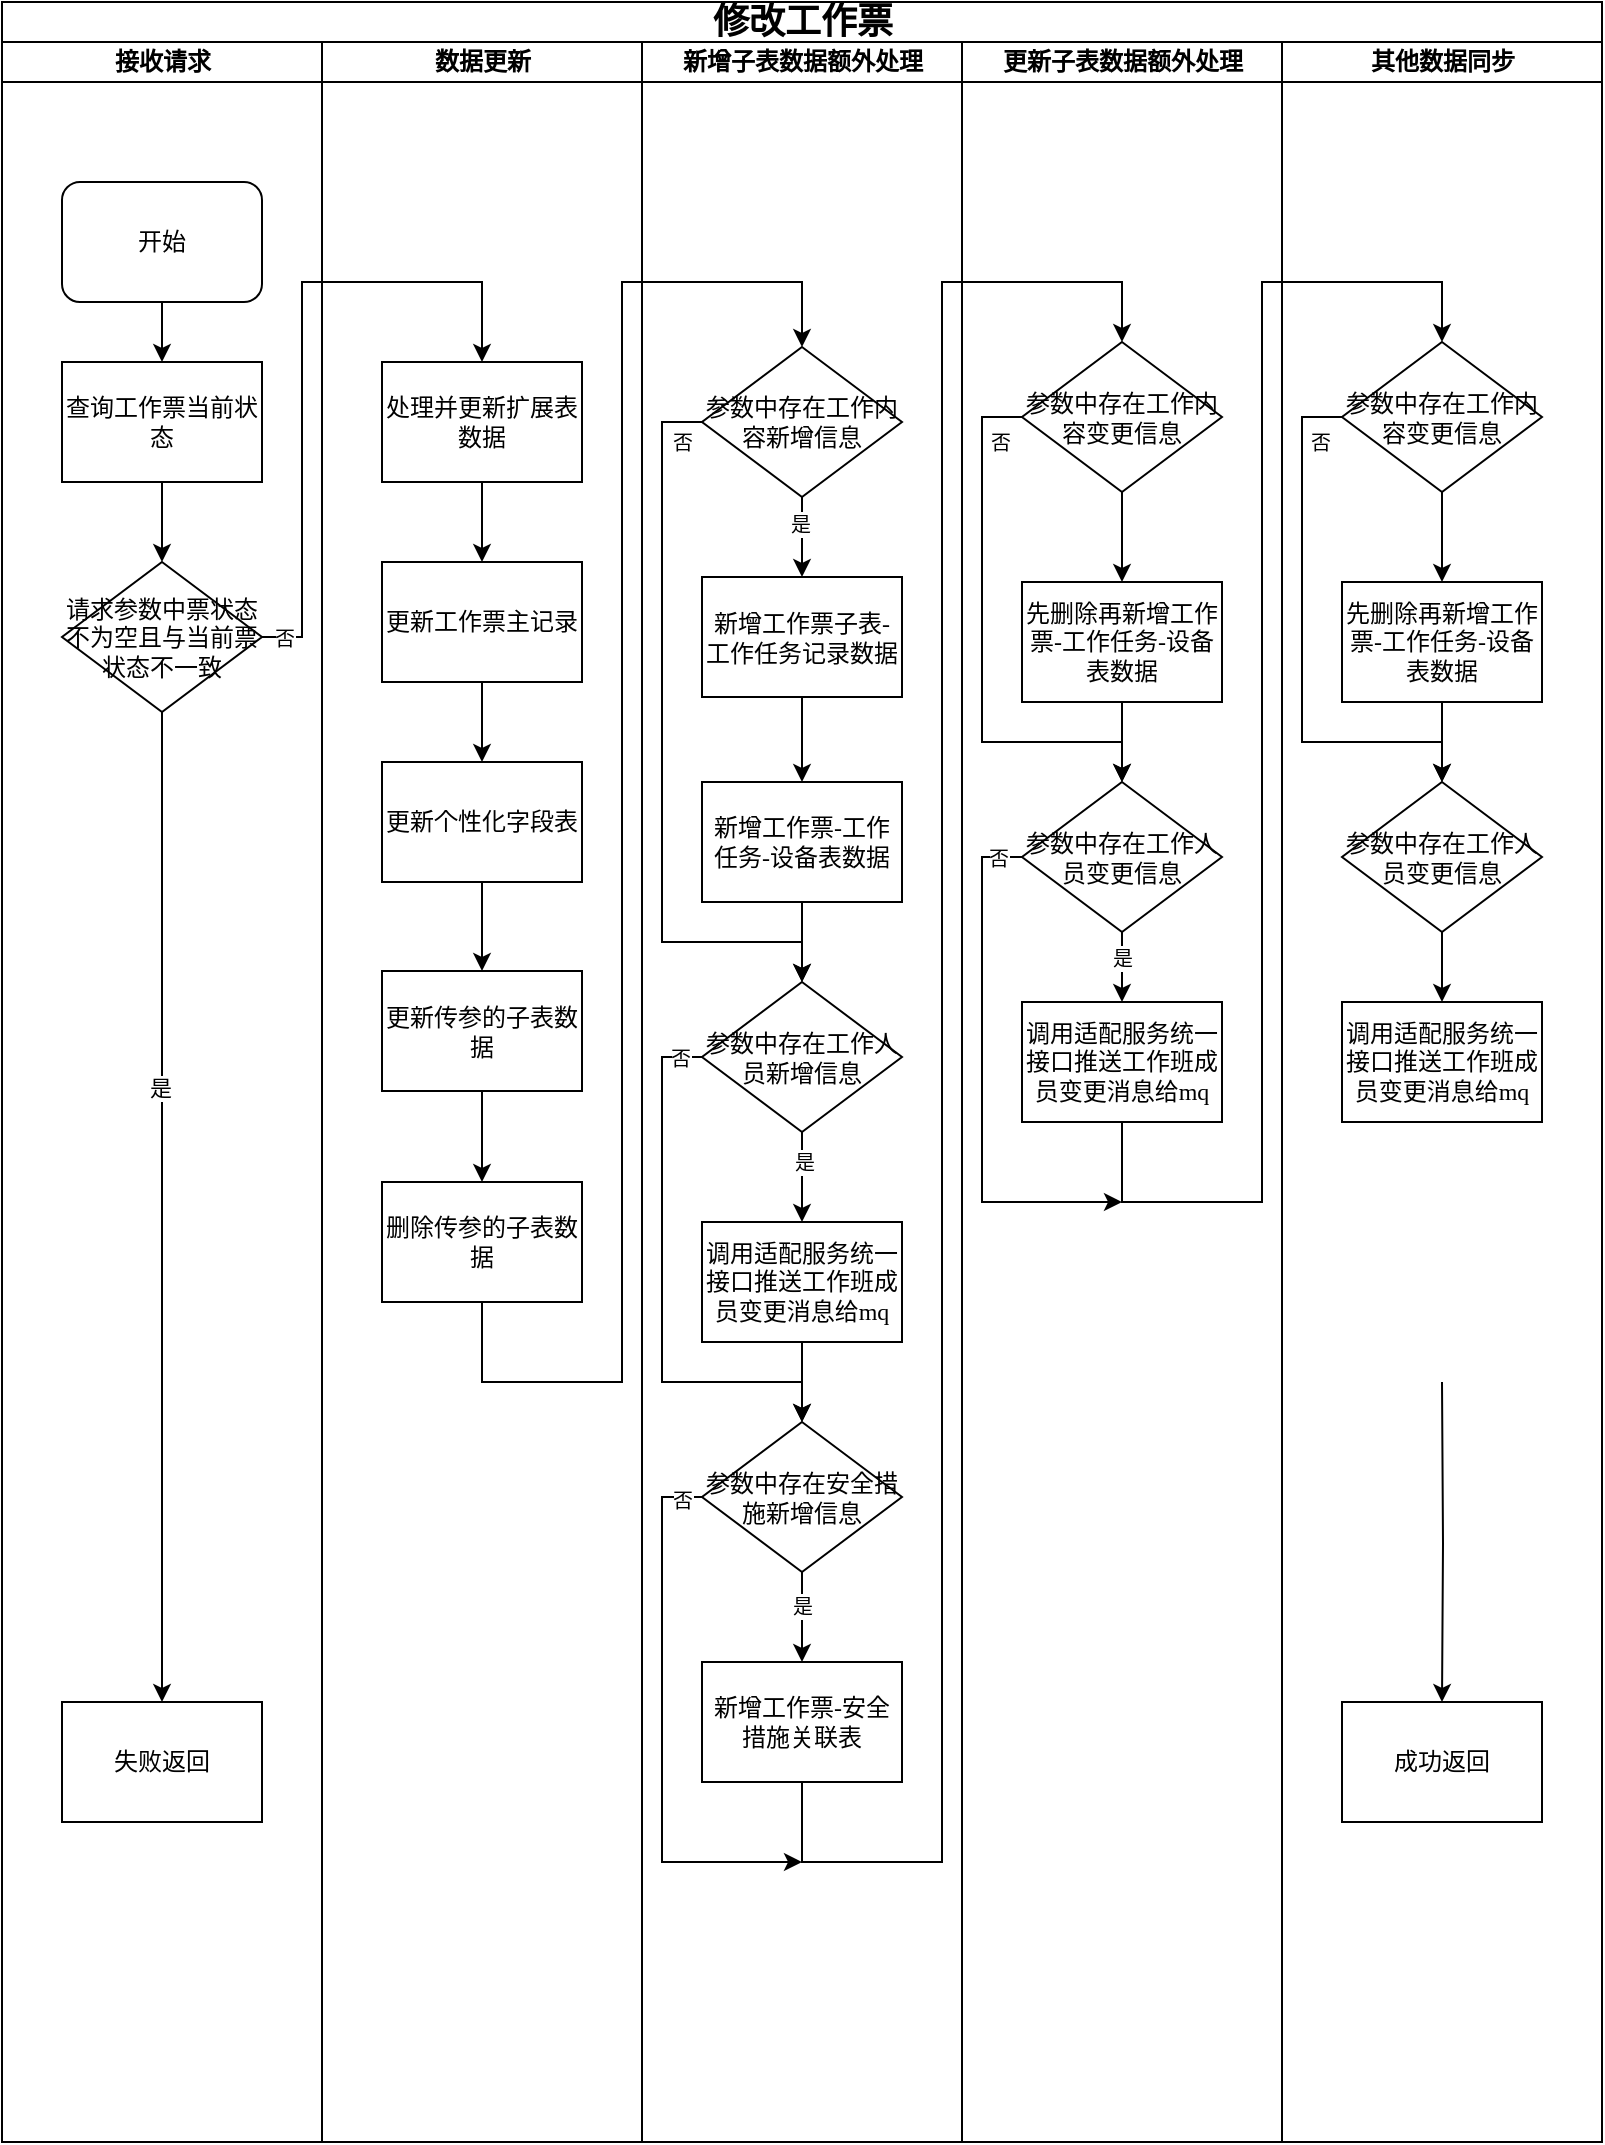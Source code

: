 <mxfile version="26.2.12">
  <diagram name="第 1 页" id="knIPtZ0YHgmLipvf_T2b">
    <mxGraphModel dx="1044" dy="562" grid="1" gridSize="10" guides="1" tooltips="1" connect="1" arrows="1" fold="1" page="1" pageScale="1" pageWidth="827" pageHeight="1169" math="0" shadow="0">
      <root>
        <mxCell id="0" />
        <mxCell id="1" parent="0" />
        <mxCell id="E2VgF8O7wM1RU6FWd8jb-1" value="&lt;font style=&quot;font-size: 18px;&quot;&gt;修改工作票&lt;/font&gt;" style="swimlane;html=1;childLayout=stackLayout;startSize=20;rounded=0;shadow=0;labelBackgroundColor=none;strokeWidth=1;fontFamily=Verdana;fontSize=8;align=center;" vertex="1" parent="1">
          <mxGeometry x="70" y="40" width="800" height="1070" as="geometry" />
        </mxCell>
        <mxCell id="E2VgF8O7wM1RU6FWd8jb-2" value="接收请求" style="swimlane;html=1;startSize=20;" vertex="1" parent="E2VgF8O7wM1RU6FWd8jb-1">
          <mxGeometry y="20" width="160" height="1050" as="geometry">
            <mxRectangle y="20" width="40" height="730" as="alternateBounds" />
          </mxGeometry>
        </mxCell>
        <mxCell id="E2VgF8O7wM1RU6FWd8jb-3" style="edgeStyle=orthogonalEdgeStyle;rounded=0;orthogonalLoop=1;jettySize=auto;html=1;exitX=0.5;exitY=1;exitDx=0;exitDy=0;entryX=0.5;entryY=0;entryDx=0;entryDy=0;" edge="1" parent="E2VgF8O7wM1RU6FWd8jb-2" source="E2VgF8O7wM1RU6FWd8jb-4" target="E2VgF8O7wM1RU6FWd8jb-9">
          <mxGeometry relative="1" as="geometry">
            <mxPoint x="70" y="167.5" as="targetPoint" />
          </mxGeometry>
        </mxCell>
        <mxCell id="E2VgF8O7wM1RU6FWd8jb-4" value="&lt;font style=&quot;font-size: 12px;&quot;&gt;开始&lt;/font&gt;" style="rounded=1;whiteSpace=wrap;html=1;shadow=0;labelBackgroundColor=none;strokeWidth=1;fontFamily=Verdana;fontSize=8;align=center;" vertex="1" parent="E2VgF8O7wM1RU6FWd8jb-2">
          <mxGeometry x="30" y="70" width="100" height="60" as="geometry" />
        </mxCell>
        <mxCell id="E2VgF8O7wM1RU6FWd8jb-5" style="edgeStyle=orthogonalEdgeStyle;rounded=0;orthogonalLoop=1;jettySize=auto;html=1;entryX=0.5;entryY=0;entryDx=0;entryDy=0;exitX=0.5;exitY=1;exitDx=0;exitDy=0;" edge="1" parent="E2VgF8O7wM1RU6FWd8jb-2" source="E2VgF8O7wM1RU6FWd8jb-10" target="E2VgF8O7wM1RU6FWd8jb-7">
          <mxGeometry relative="1" as="geometry">
            <mxPoint x="70" y="980" as="targetPoint" />
            <mxPoint x="70" y="440" as="sourcePoint" />
            <Array as="points">
              <mxPoint x="80" y="660" />
              <mxPoint x="80" y="660" />
            </Array>
          </mxGeometry>
        </mxCell>
        <mxCell id="E2VgF8O7wM1RU6FWd8jb-6" value="是" style="edgeLabel;html=1;align=center;verticalAlign=middle;resizable=0;points=[];" vertex="1" connectable="0" parent="E2VgF8O7wM1RU6FWd8jb-5">
          <mxGeometry x="-0.24" y="-1" relative="1" as="geometry">
            <mxPoint as="offset" />
          </mxGeometry>
        </mxCell>
        <mxCell id="E2VgF8O7wM1RU6FWd8jb-7" value="&lt;span style=&quot;font-size: 12px;&quot;&gt;失败返回&lt;/span&gt;" style="whiteSpace=wrap;html=1;fontSize=8;fontFamily=Verdana;rounded=0;shadow=0;labelBackgroundColor=none;strokeWidth=1;" vertex="1" parent="E2VgF8O7wM1RU6FWd8jb-2">
          <mxGeometry x="30" y="830" width="100" height="60" as="geometry" />
        </mxCell>
        <mxCell id="E2VgF8O7wM1RU6FWd8jb-8" style="edgeStyle=orthogonalEdgeStyle;rounded=0;orthogonalLoop=1;jettySize=auto;html=1;exitX=0.5;exitY=1;exitDx=0;exitDy=0;entryX=0.5;entryY=0;entryDx=0;entryDy=0;" edge="1" parent="E2VgF8O7wM1RU6FWd8jb-2" source="E2VgF8O7wM1RU6FWd8jb-9" target="E2VgF8O7wM1RU6FWd8jb-10">
          <mxGeometry relative="1" as="geometry">
            <mxPoint x="70" y="260" as="targetPoint" />
          </mxGeometry>
        </mxCell>
        <mxCell id="E2VgF8O7wM1RU6FWd8jb-9" value="&lt;span style=&quot;font-size: 12px;&quot;&gt;查询工作票当前状态&lt;/span&gt;" style="whiteSpace=wrap;html=1;fontSize=8;fontFamily=Verdana;rounded=0;shadow=0;labelBackgroundColor=none;strokeWidth=1;" vertex="1" parent="E2VgF8O7wM1RU6FWd8jb-2">
          <mxGeometry x="30" y="160" width="100" height="60" as="geometry" />
        </mxCell>
        <mxCell id="E2VgF8O7wM1RU6FWd8jb-10" value="&lt;span style=&quot;font-size: 12px;&quot;&gt;请求参数中票状态&lt;/span&gt;&lt;div&gt;&lt;span style=&quot;font-size: 12px;&quot;&gt;不为空且与当前票状态不一致&lt;/span&gt;&lt;/div&gt;" style="rhombus;whiteSpace=wrap;html=1;rounded=0;shadow=0;labelBackgroundColor=none;strokeWidth=1;fontFamily=Verdana;fontSize=8;align=center;" vertex="1" parent="E2VgF8O7wM1RU6FWd8jb-2">
          <mxGeometry x="30" y="260" width="100" height="75" as="geometry" />
        </mxCell>
        <mxCell id="E2VgF8O7wM1RU6FWd8jb-11" value="数据更新" style="swimlane;html=1;startSize=20;" vertex="1" parent="E2VgF8O7wM1RU6FWd8jb-1">
          <mxGeometry x="160" y="20" width="160" height="1050" as="geometry" />
        </mxCell>
        <mxCell id="E2VgF8O7wM1RU6FWd8jb-53" style="edgeStyle=orthogonalEdgeStyle;rounded=0;orthogonalLoop=1;jettySize=auto;html=1;exitX=0.5;exitY=1;exitDx=0;exitDy=0;" edge="1" parent="E2VgF8O7wM1RU6FWd8jb-11" source="E2VgF8O7wM1RU6FWd8jb-49" target="E2VgF8O7wM1RU6FWd8jb-52">
          <mxGeometry relative="1" as="geometry" />
        </mxCell>
        <mxCell id="E2VgF8O7wM1RU6FWd8jb-49" value="&lt;span style=&quot;font-size: 12px;&quot;&gt;处理并更新扩展表数据&lt;/span&gt;" style="whiteSpace=wrap;html=1;fontSize=8;fontFamily=Verdana;rounded=0;shadow=0;labelBackgroundColor=none;strokeWidth=1;" vertex="1" parent="E2VgF8O7wM1RU6FWd8jb-11">
          <mxGeometry x="30" y="160" width="100" height="60" as="geometry" />
        </mxCell>
        <mxCell id="E2VgF8O7wM1RU6FWd8jb-55" style="edgeStyle=orthogonalEdgeStyle;rounded=0;orthogonalLoop=1;jettySize=auto;html=1;exitX=0.5;exitY=1;exitDx=0;exitDy=0;entryX=0.5;entryY=0;entryDx=0;entryDy=0;" edge="1" parent="E2VgF8O7wM1RU6FWd8jb-11" source="E2VgF8O7wM1RU6FWd8jb-52" target="E2VgF8O7wM1RU6FWd8jb-54">
          <mxGeometry relative="1" as="geometry" />
        </mxCell>
        <mxCell id="E2VgF8O7wM1RU6FWd8jb-52" value="&lt;span style=&quot;font-size: 12px;&quot;&gt;更新工作票主记录&lt;/span&gt;" style="whiteSpace=wrap;html=1;fontSize=8;fontFamily=Verdana;rounded=0;shadow=0;labelBackgroundColor=none;strokeWidth=1;" vertex="1" parent="E2VgF8O7wM1RU6FWd8jb-11">
          <mxGeometry x="30" y="260" width="100" height="60" as="geometry" />
        </mxCell>
        <mxCell id="E2VgF8O7wM1RU6FWd8jb-57" style="edgeStyle=orthogonalEdgeStyle;rounded=0;orthogonalLoop=1;jettySize=auto;html=1;exitX=0.5;exitY=1;exitDx=0;exitDy=0;" edge="1" parent="E2VgF8O7wM1RU6FWd8jb-11" source="E2VgF8O7wM1RU6FWd8jb-54" target="E2VgF8O7wM1RU6FWd8jb-56">
          <mxGeometry relative="1" as="geometry" />
        </mxCell>
        <mxCell id="E2VgF8O7wM1RU6FWd8jb-54" value="&lt;span style=&quot;font-size: 12px;&quot;&gt;更新个性化字段表&lt;/span&gt;" style="whiteSpace=wrap;html=1;fontSize=8;fontFamily=Verdana;rounded=0;shadow=0;labelBackgroundColor=none;strokeWidth=1;" vertex="1" parent="E2VgF8O7wM1RU6FWd8jb-11">
          <mxGeometry x="30" y="360" width="100" height="60" as="geometry" />
        </mxCell>
        <mxCell id="E2VgF8O7wM1RU6FWd8jb-59" style="edgeStyle=orthogonalEdgeStyle;rounded=0;orthogonalLoop=1;jettySize=auto;html=1;exitX=0.5;exitY=1;exitDx=0;exitDy=0;" edge="1" parent="E2VgF8O7wM1RU6FWd8jb-11" source="E2VgF8O7wM1RU6FWd8jb-56" target="E2VgF8O7wM1RU6FWd8jb-58">
          <mxGeometry relative="1" as="geometry" />
        </mxCell>
        <mxCell id="E2VgF8O7wM1RU6FWd8jb-56" value="&lt;span style=&quot;font-size: 12px;&quot;&gt;更新传参的子表数据&lt;/span&gt;" style="whiteSpace=wrap;html=1;fontSize=8;fontFamily=Verdana;rounded=0;shadow=0;labelBackgroundColor=none;strokeWidth=1;" vertex="1" parent="E2VgF8O7wM1RU6FWd8jb-11">
          <mxGeometry x="30" y="464.5" width="100" height="60" as="geometry" />
        </mxCell>
        <mxCell id="E2VgF8O7wM1RU6FWd8jb-58" value="&lt;span style=&quot;font-size: 12px;&quot;&gt;删除传参的子表数据&lt;/span&gt;" style="whiteSpace=wrap;html=1;fontSize=8;fontFamily=Verdana;rounded=0;shadow=0;labelBackgroundColor=none;strokeWidth=1;" vertex="1" parent="E2VgF8O7wM1RU6FWd8jb-11">
          <mxGeometry x="30" y="570" width="100" height="60" as="geometry" />
        </mxCell>
        <mxCell id="E2VgF8O7wM1RU6FWd8jb-30" value="新增子表数据额外处理" style="swimlane;html=1;startSize=20;" vertex="1" parent="E2VgF8O7wM1RU6FWd8jb-1">
          <mxGeometry x="320" y="20" width="160" height="1050" as="geometry" />
        </mxCell>
        <mxCell id="E2VgF8O7wM1RU6FWd8jb-63" style="edgeStyle=orthogonalEdgeStyle;rounded=0;orthogonalLoop=1;jettySize=auto;html=1;exitX=0.5;exitY=1;exitDx=0;exitDy=0;entryX=0.5;entryY=0;entryDx=0;entryDy=0;" edge="1" parent="E2VgF8O7wM1RU6FWd8jb-30" source="E2VgF8O7wM1RU6FWd8jb-61" target="E2VgF8O7wM1RU6FWd8jb-62">
          <mxGeometry relative="1" as="geometry" />
        </mxCell>
        <mxCell id="E2VgF8O7wM1RU6FWd8jb-64" value="&lt;font style=&quot;font-size: 10px;&quot;&gt;是&lt;/font&gt;" style="edgeLabel;html=1;align=center;verticalAlign=middle;resizable=0;points=[];" vertex="1" connectable="0" parent="E2VgF8O7wM1RU6FWd8jb-63">
          <mxGeometry x="-0.325" y="-1" relative="1" as="geometry">
            <mxPoint as="offset" />
          </mxGeometry>
        </mxCell>
        <mxCell id="E2VgF8O7wM1RU6FWd8jb-69" style="edgeStyle=orthogonalEdgeStyle;rounded=0;orthogonalLoop=1;jettySize=auto;html=1;exitX=0;exitY=0.5;exitDx=0;exitDy=0;entryX=0.5;entryY=0;entryDx=0;entryDy=0;" edge="1" parent="E2VgF8O7wM1RU6FWd8jb-30" source="E2VgF8O7wM1RU6FWd8jb-61" target="E2VgF8O7wM1RU6FWd8jb-67">
          <mxGeometry relative="1" as="geometry">
            <Array as="points">
              <mxPoint x="10" y="190" />
              <mxPoint x="10" y="450" />
              <mxPoint x="80" y="450" />
            </Array>
          </mxGeometry>
        </mxCell>
        <mxCell id="E2VgF8O7wM1RU6FWd8jb-70" value="&lt;font style=&quot;font-size: 10px;&quot;&gt;否&lt;/font&gt;" style="edgeLabel;html=1;align=center;verticalAlign=middle;resizable=0;points=[];" vertex="1" connectable="0" parent="E2VgF8O7wM1RU6FWd8jb-69">
          <mxGeometry x="-0.942" relative="1" as="geometry">
            <mxPoint y="10" as="offset" />
          </mxGeometry>
        </mxCell>
        <mxCell id="E2VgF8O7wM1RU6FWd8jb-61" value="&lt;span style=&quot;font-size: 12px;&quot;&gt;参数中存在工作内容新增信息&lt;/span&gt;" style="rhombus;whiteSpace=wrap;html=1;rounded=0;shadow=0;labelBackgroundColor=none;strokeWidth=1;fontFamily=Verdana;fontSize=8;align=center;" vertex="1" parent="E2VgF8O7wM1RU6FWd8jb-30">
          <mxGeometry x="30" y="152.5" width="100" height="75" as="geometry" />
        </mxCell>
        <mxCell id="E2VgF8O7wM1RU6FWd8jb-66" style="edgeStyle=orthogonalEdgeStyle;rounded=0;orthogonalLoop=1;jettySize=auto;html=1;exitX=0.5;exitY=1;exitDx=0;exitDy=0;" edge="1" parent="E2VgF8O7wM1RU6FWd8jb-30" source="E2VgF8O7wM1RU6FWd8jb-62" target="E2VgF8O7wM1RU6FWd8jb-65">
          <mxGeometry relative="1" as="geometry" />
        </mxCell>
        <mxCell id="E2VgF8O7wM1RU6FWd8jb-62" value="&lt;span style=&quot;font-size: 12px;&quot;&gt;新增工作票子表-工作任务记录数据&lt;/span&gt;" style="whiteSpace=wrap;html=1;fontSize=8;fontFamily=Verdana;rounded=0;shadow=0;labelBackgroundColor=none;strokeWidth=1;" vertex="1" parent="E2VgF8O7wM1RU6FWd8jb-30">
          <mxGeometry x="30" y="267.5" width="100" height="60" as="geometry" />
        </mxCell>
        <mxCell id="E2VgF8O7wM1RU6FWd8jb-68" style="edgeStyle=orthogonalEdgeStyle;rounded=0;orthogonalLoop=1;jettySize=auto;html=1;exitX=0.5;exitY=1;exitDx=0;exitDy=0;entryX=0.5;entryY=0;entryDx=0;entryDy=0;" edge="1" parent="E2VgF8O7wM1RU6FWd8jb-30" source="E2VgF8O7wM1RU6FWd8jb-65" target="E2VgF8O7wM1RU6FWd8jb-67">
          <mxGeometry relative="1" as="geometry" />
        </mxCell>
        <mxCell id="E2VgF8O7wM1RU6FWd8jb-65" value="&lt;span style=&quot;font-size: 12px;&quot;&gt;新增工作票-工作任务-设备表数据&lt;/span&gt;" style="whiteSpace=wrap;html=1;fontSize=8;fontFamily=Verdana;rounded=0;shadow=0;labelBackgroundColor=none;strokeWidth=1;" vertex="1" parent="E2VgF8O7wM1RU6FWd8jb-30">
          <mxGeometry x="30" y="370" width="100" height="60" as="geometry" />
        </mxCell>
        <mxCell id="E2VgF8O7wM1RU6FWd8jb-72" style="edgeStyle=orthogonalEdgeStyle;rounded=0;orthogonalLoop=1;jettySize=auto;html=1;exitX=0.5;exitY=1;exitDx=0;exitDy=0;entryX=0.5;entryY=0;entryDx=0;entryDy=0;" edge="1" parent="E2VgF8O7wM1RU6FWd8jb-30" source="E2VgF8O7wM1RU6FWd8jb-67" target="E2VgF8O7wM1RU6FWd8jb-71">
          <mxGeometry relative="1" as="geometry" />
        </mxCell>
        <mxCell id="E2VgF8O7wM1RU6FWd8jb-75" value="&lt;font style=&quot;font-size: 10px;&quot;&gt;是&lt;/font&gt;" style="edgeLabel;html=1;align=center;verticalAlign=middle;resizable=0;points=[];" vertex="1" connectable="0" parent="E2VgF8O7wM1RU6FWd8jb-72">
          <mxGeometry x="-0.324" y="1" relative="1" as="geometry">
            <mxPoint as="offset" />
          </mxGeometry>
        </mxCell>
        <mxCell id="E2VgF8O7wM1RU6FWd8jb-76" style="edgeStyle=orthogonalEdgeStyle;rounded=0;orthogonalLoop=1;jettySize=auto;html=1;exitX=0;exitY=0.5;exitDx=0;exitDy=0;entryX=0.5;entryY=0;entryDx=0;entryDy=0;" edge="1" parent="E2VgF8O7wM1RU6FWd8jb-30" source="E2VgF8O7wM1RU6FWd8jb-67" target="E2VgF8O7wM1RU6FWd8jb-73">
          <mxGeometry relative="1" as="geometry">
            <Array as="points">
              <mxPoint x="10" y="508" />
              <mxPoint x="10" y="670" />
              <mxPoint x="80" y="670" />
            </Array>
          </mxGeometry>
        </mxCell>
        <mxCell id="E2VgF8O7wM1RU6FWd8jb-77" value="&lt;font style=&quot;font-size: 10px;&quot;&gt;否&lt;/font&gt;" style="edgeLabel;html=1;align=center;verticalAlign=middle;resizable=0;points=[];" vertex="1" connectable="0" parent="E2VgF8O7wM1RU6FWd8jb-76">
          <mxGeometry x="-0.921" relative="1" as="geometry">
            <mxPoint as="offset" />
          </mxGeometry>
        </mxCell>
        <mxCell id="E2VgF8O7wM1RU6FWd8jb-67" value="&lt;span style=&quot;font-size: 12px;&quot;&gt;参数中存在工作人员新增信息&lt;/span&gt;" style="rhombus;whiteSpace=wrap;html=1;rounded=0;shadow=0;labelBackgroundColor=none;strokeWidth=1;fontFamily=Verdana;fontSize=8;align=center;" vertex="1" parent="E2VgF8O7wM1RU6FWd8jb-30">
          <mxGeometry x="30" y="470" width="100" height="75" as="geometry" />
        </mxCell>
        <mxCell id="E2VgF8O7wM1RU6FWd8jb-74" style="edgeStyle=orthogonalEdgeStyle;rounded=0;orthogonalLoop=1;jettySize=auto;html=1;exitX=0.5;exitY=1;exitDx=0;exitDy=0;entryX=0.5;entryY=0;entryDx=0;entryDy=0;" edge="1" parent="E2VgF8O7wM1RU6FWd8jb-30" source="E2VgF8O7wM1RU6FWd8jb-71" target="E2VgF8O7wM1RU6FWd8jb-73">
          <mxGeometry relative="1" as="geometry" />
        </mxCell>
        <mxCell id="E2VgF8O7wM1RU6FWd8jb-71" value="&lt;span style=&quot;font-size: 12px;&quot;&gt;调用适配服务统一接口推送工作班成员变更消息给mq&lt;/span&gt;" style="whiteSpace=wrap;html=1;fontSize=8;fontFamily=Verdana;rounded=0;shadow=0;labelBackgroundColor=none;strokeWidth=1;" vertex="1" parent="E2VgF8O7wM1RU6FWd8jb-30">
          <mxGeometry x="30" y="590" width="100" height="60" as="geometry" />
        </mxCell>
        <mxCell id="E2VgF8O7wM1RU6FWd8jb-81" style="edgeStyle=orthogonalEdgeStyle;rounded=0;orthogonalLoop=1;jettySize=auto;html=1;exitX=0.5;exitY=1;exitDx=0;exitDy=0;" edge="1" parent="E2VgF8O7wM1RU6FWd8jb-30" source="E2VgF8O7wM1RU6FWd8jb-73" target="E2VgF8O7wM1RU6FWd8jb-80">
          <mxGeometry relative="1" as="geometry" />
        </mxCell>
        <mxCell id="E2VgF8O7wM1RU6FWd8jb-82" value="&lt;font style=&quot;font-size: 10px;&quot;&gt;是&lt;/font&gt;" style="edgeLabel;html=1;align=center;verticalAlign=middle;resizable=0;points=[];" vertex="1" connectable="0" parent="E2VgF8O7wM1RU6FWd8jb-81">
          <mxGeometry x="-0.236" y="3" relative="1" as="geometry">
            <mxPoint x="-3" as="offset" />
          </mxGeometry>
        </mxCell>
        <mxCell id="E2VgF8O7wM1RU6FWd8jb-86" style="edgeStyle=orthogonalEdgeStyle;rounded=0;orthogonalLoop=1;jettySize=auto;html=1;exitX=0;exitY=0.5;exitDx=0;exitDy=0;" edge="1" parent="E2VgF8O7wM1RU6FWd8jb-30" source="E2VgF8O7wM1RU6FWd8jb-73">
          <mxGeometry relative="1" as="geometry">
            <mxPoint x="80" y="910" as="targetPoint" />
            <Array as="points">
              <mxPoint x="10" y="728" />
              <mxPoint x="10" y="910" />
            </Array>
          </mxGeometry>
        </mxCell>
        <mxCell id="E2VgF8O7wM1RU6FWd8jb-87" value="&lt;font style=&quot;font-size: 10px;&quot;&gt;否&lt;/font&gt;" style="edgeLabel;html=1;align=center;verticalAlign=middle;resizable=0;points=[];" vertex="1" connectable="0" parent="E2VgF8O7wM1RU6FWd8jb-86">
          <mxGeometry x="-0.922" y="1" relative="1" as="geometry">
            <mxPoint as="offset" />
          </mxGeometry>
        </mxCell>
        <mxCell id="E2VgF8O7wM1RU6FWd8jb-73" value="&lt;span style=&quot;font-size: 12px;&quot;&gt;参数中存在安全措施新增信息&lt;/span&gt;" style="rhombus;whiteSpace=wrap;html=1;rounded=0;shadow=0;labelBackgroundColor=none;strokeWidth=1;fontFamily=Verdana;fontSize=8;align=center;" vertex="1" parent="E2VgF8O7wM1RU6FWd8jb-30">
          <mxGeometry x="30" y="690" width="100" height="75" as="geometry" />
        </mxCell>
        <mxCell id="E2VgF8O7wM1RU6FWd8jb-80" value="&lt;span style=&quot;font-size: 12px;&quot;&gt;新增工作票-安全措施关联表&lt;/span&gt;" style="whiteSpace=wrap;html=1;fontSize=8;fontFamily=Verdana;rounded=0;shadow=0;labelBackgroundColor=none;strokeWidth=1;" vertex="1" parent="E2VgF8O7wM1RU6FWd8jb-30">
          <mxGeometry x="30" y="810" width="100" height="60" as="geometry" />
        </mxCell>
        <mxCell id="E2VgF8O7wM1RU6FWd8jb-36" value="更新子表数据额外处理" style="swimlane;html=1;startSize=20;" vertex="1" parent="E2VgF8O7wM1RU6FWd8jb-1">
          <mxGeometry x="480" y="20" width="160" height="1050" as="geometry" />
        </mxCell>
        <mxCell id="E2VgF8O7wM1RU6FWd8jb-89" style="edgeStyle=orthogonalEdgeStyle;rounded=0;orthogonalLoop=1;jettySize=auto;html=1;exitX=0.5;exitY=1;exitDx=0;exitDy=0;" edge="1" parent="E2VgF8O7wM1RU6FWd8jb-36" source="E2VgF8O7wM1RU6FWd8jb-84" target="E2VgF8O7wM1RU6FWd8jb-88">
          <mxGeometry relative="1" as="geometry" />
        </mxCell>
        <mxCell id="E2VgF8O7wM1RU6FWd8jb-96" style="edgeStyle=orthogonalEdgeStyle;rounded=0;orthogonalLoop=1;jettySize=auto;html=1;exitX=0;exitY=0.5;exitDx=0;exitDy=0;entryX=0.5;entryY=0;entryDx=0;entryDy=0;" edge="1" parent="E2VgF8O7wM1RU6FWd8jb-36" source="E2VgF8O7wM1RU6FWd8jb-84" target="E2VgF8O7wM1RU6FWd8jb-90">
          <mxGeometry relative="1" as="geometry">
            <Array as="points">
              <mxPoint x="10" y="188" />
              <mxPoint x="10" y="350" />
              <mxPoint x="80" y="350" />
            </Array>
          </mxGeometry>
        </mxCell>
        <mxCell id="E2VgF8O7wM1RU6FWd8jb-97" value="&lt;font style=&quot;font-size: 10px;&quot;&gt;否&lt;/font&gt;" style="edgeLabel;html=1;align=center;verticalAlign=middle;resizable=0;points=[];" vertex="1" connectable="0" parent="E2VgF8O7wM1RU6FWd8jb-96">
          <mxGeometry x="-0.915" y="4" relative="1" as="geometry">
            <mxPoint y="8" as="offset" />
          </mxGeometry>
        </mxCell>
        <mxCell id="E2VgF8O7wM1RU6FWd8jb-84" value="&lt;span style=&quot;font-size: 12px;&quot;&gt;参数中存在工作内容变更信息&lt;/span&gt;" style="rhombus;whiteSpace=wrap;html=1;rounded=0;shadow=0;labelBackgroundColor=none;strokeWidth=1;fontFamily=Verdana;fontSize=8;align=center;" vertex="1" parent="E2VgF8O7wM1RU6FWd8jb-36">
          <mxGeometry x="30" y="150" width="100" height="75" as="geometry" />
        </mxCell>
        <mxCell id="E2VgF8O7wM1RU6FWd8jb-91" style="edgeStyle=orthogonalEdgeStyle;rounded=0;orthogonalLoop=1;jettySize=auto;html=1;exitX=0.5;exitY=1;exitDx=0;exitDy=0;entryX=0.5;entryY=0;entryDx=0;entryDy=0;" edge="1" parent="E2VgF8O7wM1RU6FWd8jb-36" source="E2VgF8O7wM1RU6FWd8jb-88" target="E2VgF8O7wM1RU6FWd8jb-90">
          <mxGeometry relative="1" as="geometry" />
        </mxCell>
        <mxCell id="E2VgF8O7wM1RU6FWd8jb-88" value="&lt;span style=&quot;font-size: 12px;&quot;&gt;先删除再新增工作票-工作任务-设备表数据&lt;/span&gt;" style="whiteSpace=wrap;html=1;fontSize=8;fontFamily=Verdana;rounded=0;shadow=0;labelBackgroundColor=none;strokeWidth=1;" vertex="1" parent="E2VgF8O7wM1RU6FWd8jb-36">
          <mxGeometry x="30" y="270" width="100" height="60" as="geometry" />
        </mxCell>
        <mxCell id="E2VgF8O7wM1RU6FWd8jb-95" style="edgeStyle=orthogonalEdgeStyle;rounded=0;orthogonalLoop=1;jettySize=auto;html=1;exitX=0.5;exitY=1;exitDx=0;exitDy=0;entryX=0.5;entryY=0;entryDx=0;entryDy=0;" edge="1" parent="E2VgF8O7wM1RU6FWd8jb-36" source="E2VgF8O7wM1RU6FWd8jb-90" target="E2VgF8O7wM1RU6FWd8jb-94">
          <mxGeometry relative="1" as="geometry" />
        </mxCell>
        <mxCell id="E2VgF8O7wM1RU6FWd8jb-113" value="&lt;font style=&quot;font-size: 10px;&quot;&gt;是&lt;/font&gt;" style="edgeLabel;html=1;align=center;verticalAlign=middle;resizable=0;points=[];" vertex="1" connectable="0" parent="E2VgF8O7wM1RU6FWd8jb-95">
          <mxGeometry x="-0.291" relative="1" as="geometry">
            <mxPoint as="offset" />
          </mxGeometry>
        </mxCell>
        <mxCell id="E2VgF8O7wM1RU6FWd8jb-111" style="edgeStyle=orthogonalEdgeStyle;rounded=0;orthogonalLoop=1;jettySize=auto;html=1;exitX=0;exitY=0.5;exitDx=0;exitDy=0;" edge="1" parent="E2VgF8O7wM1RU6FWd8jb-36" source="E2VgF8O7wM1RU6FWd8jb-90">
          <mxGeometry relative="1" as="geometry">
            <mxPoint x="80" y="580" as="targetPoint" />
            <Array as="points">
              <mxPoint x="10" y="408" />
              <mxPoint x="10" y="580" />
            </Array>
          </mxGeometry>
        </mxCell>
        <mxCell id="E2VgF8O7wM1RU6FWd8jb-112" value="&lt;font style=&quot;font-size: 10px;&quot;&gt;否&lt;/font&gt;" style="edgeLabel;html=1;align=center;verticalAlign=middle;resizable=0;points=[];" vertex="1" connectable="0" parent="E2VgF8O7wM1RU6FWd8jb-111">
          <mxGeometry x="-0.905" relative="1" as="geometry">
            <mxPoint as="offset" />
          </mxGeometry>
        </mxCell>
        <mxCell id="E2VgF8O7wM1RU6FWd8jb-90" value="&lt;span style=&quot;font-size: 12px;&quot;&gt;参数中存在工作人员变更信息&lt;/span&gt;" style="rhombus;whiteSpace=wrap;html=1;rounded=0;shadow=0;labelBackgroundColor=none;strokeWidth=1;fontFamily=Verdana;fontSize=8;align=center;" vertex="1" parent="E2VgF8O7wM1RU6FWd8jb-36">
          <mxGeometry x="30" y="370" width="100" height="75" as="geometry" />
        </mxCell>
        <mxCell id="E2VgF8O7wM1RU6FWd8jb-94" value="&lt;span style=&quot;font-size: 12px;&quot;&gt;调用适配服务统一接口推送工作班成员变更消息给mq&lt;/span&gt;" style="whiteSpace=wrap;html=1;fontSize=8;fontFamily=Verdana;rounded=0;shadow=0;labelBackgroundColor=none;strokeWidth=1;" vertex="1" parent="E2VgF8O7wM1RU6FWd8jb-36">
          <mxGeometry x="30" y="480" width="100" height="60" as="geometry" />
        </mxCell>
        <mxCell id="E2VgF8O7wM1RU6FWd8jb-50" style="edgeStyle=orthogonalEdgeStyle;rounded=0;orthogonalLoop=1;jettySize=auto;html=1;exitX=1;exitY=0.5;exitDx=0;exitDy=0;entryX=0.5;entryY=0;entryDx=0;entryDy=0;" edge="1" parent="E2VgF8O7wM1RU6FWd8jb-1" source="E2VgF8O7wM1RU6FWd8jb-10" target="E2VgF8O7wM1RU6FWd8jb-49">
          <mxGeometry relative="1" as="geometry">
            <Array as="points">
              <mxPoint x="150" y="318" />
              <mxPoint x="150" y="140" />
              <mxPoint x="240" y="140" />
            </Array>
          </mxGeometry>
        </mxCell>
        <mxCell id="E2VgF8O7wM1RU6FWd8jb-51" value="&lt;font style=&quot;font-size: 10px;&quot;&gt;否&lt;/font&gt;" style="edgeLabel;html=1;align=center;verticalAlign=middle;resizable=0;points=[];" vertex="1" connectable="0" parent="E2VgF8O7wM1RU6FWd8jb-50">
          <mxGeometry x="-0.932" relative="1" as="geometry">
            <mxPoint as="offset" />
          </mxGeometry>
        </mxCell>
        <mxCell id="E2VgF8O7wM1RU6FWd8jb-60" style="edgeStyle=orthogonalEdgeStyle;rounded=0;orthogonalLoop=1;jettySize=auto;html=1;exitX=0.5;exitY=1;exitDx=0;exitDy=0;entryX=0.5;entryY=0;entryDx=0;entryDy=0;" edge="1" parent="E2VgF8O7wM1RU6FWd8jb-1" source="E2VgF8O7wM1RU6FWd8jb-58" target="E2VgF8O7wM1RU6FWd8jb-61">
          <mxGeometry relative="1" as="geometry">
            <mxPoint x="400" y="170" as="targetPoint" />
            <Array as="points">
              <mxPoint x="240" y="690" />
              <mxPoint x="310" y="690" />
              <mxPoint x="310" y="140" />
              <mxPoint x="400" y="140" />
            </Array>
          </mxGeometry>
        </mxCell>
        <mxCell id="E2VgF8O7wM1RU6FWd8jb-85" style="edgeStyle=orthogonalEdgeStyle;rounded=0;orthogonalLoop=1;jettySize=auto;html=1;exitX=0.5;exitY=1;exitDx=0;exitDy=0;entryX=0.5;entryY=0;entryDx=0;entryDy=0;" edge="1" parent="E2VgF8O7wM1RU6FWd8jb-1" source="E2VgF8O7wM1RU6FWd8jb-80" target="E2VgF8O7wM1RU6FWd8jb-84">
          <mxGeometry relative="1" as="geometry">
            <Array as="points">
              <mxPoint x="400" y="930" />
              <mxPoint x="470" y="930" />
              <mxPoint x="470" y="140" />
              <mxPoint x="560" y="140" />
            </Array>
          </mxGeometry>
        </mxCell>
        <mxCell id="E2VgF8O7wM1RU6FWd8jb-98" value="其他数据同步" style="swimlane;html=1;startSize=20;" vertex="1" parent="1">
          <mxGeometry x="710" y="60" width="160" height="1050" as="geometry" />
        </mxCell>
        <mxCell id="E2VgF8O7wM1RU6FWd8jb-99" style="edgeStyle=orthogonalEdgeStyle;rounded=0;orthogonalLoop=1;jettySize=auto;html=1;" edge="1" parent="E2VgF8O7wM1RU6FWd8jb-98" target="E2VgF8O7wM1RU6FWd8jb-100">
          <mxGeometry relative="1" as="geometry">
            <mxPoint x="80" y="670" as="sourcePoint" />
          </mxGeometry>
        </mxCell>
        <mxCell id="E2VgF8O7wM1RU6FWd8jb-100" value="&lt;span style=&quot;font-size: 12px;&quot;&gt;成功返回&lt;/span&gt;" style="whiteSpace=wrap;html=1;fontSize=8;fontFamily=Verdana;rounded=0;shadow=0;labelBackgroundColor=none;strokeWidth=1;" vertex="1" parent="E2VgF8O7wM1RU6FWd8jb-98">
          <mxGeometry x="30" y="830" width="100" height="60" as="geometry" />
        </mxCell>
        <mxCell id="E2VgF8O7wM1RU6FWd8jb-101" style="edgeStyle=orthogonalEdgeStyle;rounded=0;orthogonalLoop=1;jettySize=auto;html=1;exitX=0.5;exitY=1;exitDx=0;exitDy=0;" edge="1" parent="E2VgF8O7wM1RU6FWd8jb-98" source="E2VgF8O7wM1RU6FWd8jb-104" target="E2VgF8O7wM1RU6FWd8jb-106">
          <mxGeometry relative="1" as="geometry" />
        </mxCell>
        <mxCell id="E2VgF8O7wM1RU6FWd8jb-102" style="edgeStyle=orthogonalEdgeStyle;rounded=0;orthogonalLoop=1;jettySize=auto;html=1;exitX=0;exitY=0.5;exitDx=0;exitDy=0;entryX=0.5;entryY=0;entryDx=0;entryDy=0;" edge="1" parent="E2VgF8O7wM1RU6FWd8jb-98" source="E2VgF8O7wM1RU6FWd8jb-104" target="E2VgF8O7wM1RU6FWd8jb-108">
          <mxGeometry relative="1" as="geometry">
            <Array as="points">
              <mxPoint x="10" y="188" />
              <mxPoint x="10" y="350" />
              <mxPoint x="80" y="350" />
            </Array>
          </mxGeometry>
        </mxCell>
        <mxCell id="E2VgF8O7wM1RU6FWd8jb-103" value="&lt;font style=&quot;font-size: 10px;&quot;&gt;否&lt;/font&gt;" style="edgeLabel;html=1;align=center;verticalAlign=middle;resizable=0;points=[];" vertex="1" connectable="0" parent="E2VgF8O7wM1RU6FWd8jb-102">
          <mxGeometry x="-0.915" y="4" relative="1" as="geometry">
            <mxPoint y="8" as="offset" />
          </mxGeometry>
        </mxCell>
        <mxCell id="E2VgF8O7wM1RU6FWd8jb-104" value="&lt;span style=&quot;font-size: 12px;&quot;&gt;参数中存在工作内容变更信息&lt;/span&gt;" style="rhombus;whiteSpace=wrap;html=1;rounded=0;shadow=0;labelBackgroundColor=none;strokeWidth=1;fontFamily=Verdana;fontSize=8;align=center;" vertex="1" parent="E2VgF8O7wM1RU6FWd8jb-98">
          <mxGeometry x="30" y="150" width="100" height="75" as="geometry" />
        </mxCell>
        <mxCell id="E2VgF8O7wM1RU6FWd8jb-105" style="edgeStyle=orthogonalEdgeStyle;rounded=0;orthogonalLoop=1;jettySize=auto;html=1;exitX=0.5;exitY=1;exitDx=0;exitDy=0;entryX=0.5;entryY=0;entryDx=0;entryDy=0;" edge="1" parent="E2VgF8O7wM1RU6FWd8jb-98" source="E2VgF8O7wM1RU6FWd8jb-106" target="E2VgF8O7wM1RU6FWd8jb-108">
          <mxGeometry relative="1" as="geometry" />
        </mxCell>
        <mxCell id="E2VgF8O7wM1RU6FWd8jb-106" value="&lt;span style=&quot;font-size: 12px;&quot;&gt;先删除再新增工作票-工作任务-设备表数据&lt;/span&gt;" style="whiteSpace=wrap;html=1;fontSize=8;fontFamily=Verdana;rounded=0;shadow=0;labelBackgroundColor=none;strokeWidth=1;" vertex="1" parent="E2VgF8O7wM1RU6FWd8jb-98">
          <mxGeometry x="30" y="270" width="100" height="60" as="geometry" />
        </mxCell>
        <mxCell id="E2VgF8O7wM1RU6FWd8jb-107" style="edgeStyle=orthogonalEdgeStyle;rounded=0;orthogonalLoop=1;jettySize=auto;html=1;exitX=0.5;exitY=1;exitDx=0;exitDy=0;entryX=0.5;entryY=0;entryDx=0;entryDy=0;" edge="1" parent="E2VgF8O7wM1RU6FWd8jb-98" source="E2VgF8O7wM1RU6FWd8jb-108" target="E2VgF8O7wM1RU6FWd8jb-109">
          <mxGeometry relative="1" as="geometry" />
        </mxCell>
        <mxCell id="E2VgF8O7wM1RU6FWd8jb-108" value="&lt;span style=&quot;font-size: 12px;&quot;&gt;参数中存在工作人员变更信息&lt;/span&gt;" style="rhombus;whiteSpace=wrap;html=1;rounded=0;shadow=0;labelBackgroundColor=none;strokeWidth=1;fontFamily=Verdana;fontSize=8;align=center;" vertex="1" parent="E2VgF8O7wM1RU6FWd8jb-98">
          <mxGeometry x="30" y="370" width="100" height="75" as="geometry" />
        </mxCell>
        <mxCell id="E2VgF8O7wM1RU6FWd8jb-109" value="&lt;span style=&quot;font-size: 12px;&quot;&gt;调用适配服务统一接口推送工作班成员变更消息给mq&lt;/span&gt;" style="whiteSpace=wrap;html=1;fontSize=8;fontFamily=Verdana;rounded=0;shadow=0;labelBackgroundColor=none;strokeWidth=1;" vertex="1" parent="E2VgF8O7wM1RU6FWd8jb-98">
          <mxGeometry x="30" y="480" width="100" height="60" as="geometry" />
        </mxCell>
        <mxCell id="E2VgF8O7wM1RU6FWd8jb-110" style="edgeStyle=orthogonalEdgeStyle;rounded=0;orthogonalLoop=1;jettySize=auto;html=1;exitX=0.5;exitY=1;exitDx=0;exitDy=0;entryX=0.5;entryY=0;entryDx=0;entryDy=0;" edge="1" parent="1" source="E2VgF8O7wM1RU6FWd8jb-94" target="E2VgF8O7wM1RU6FWd8jb-104">
          <mxGeometry relative="1" as="geometry">
            <Array as="points">
              <mxPoint x="630" y="640" />
              <mxPoint x="700" y="640" />
              <mxPoint x="700" y="180" />
              <mxPoint x="790" y="180" />
            </Array>
          </mxGeometry>
        </mxCell>
      </root>
    </mxGraphModel>
  </diagram>
</mxfile>
